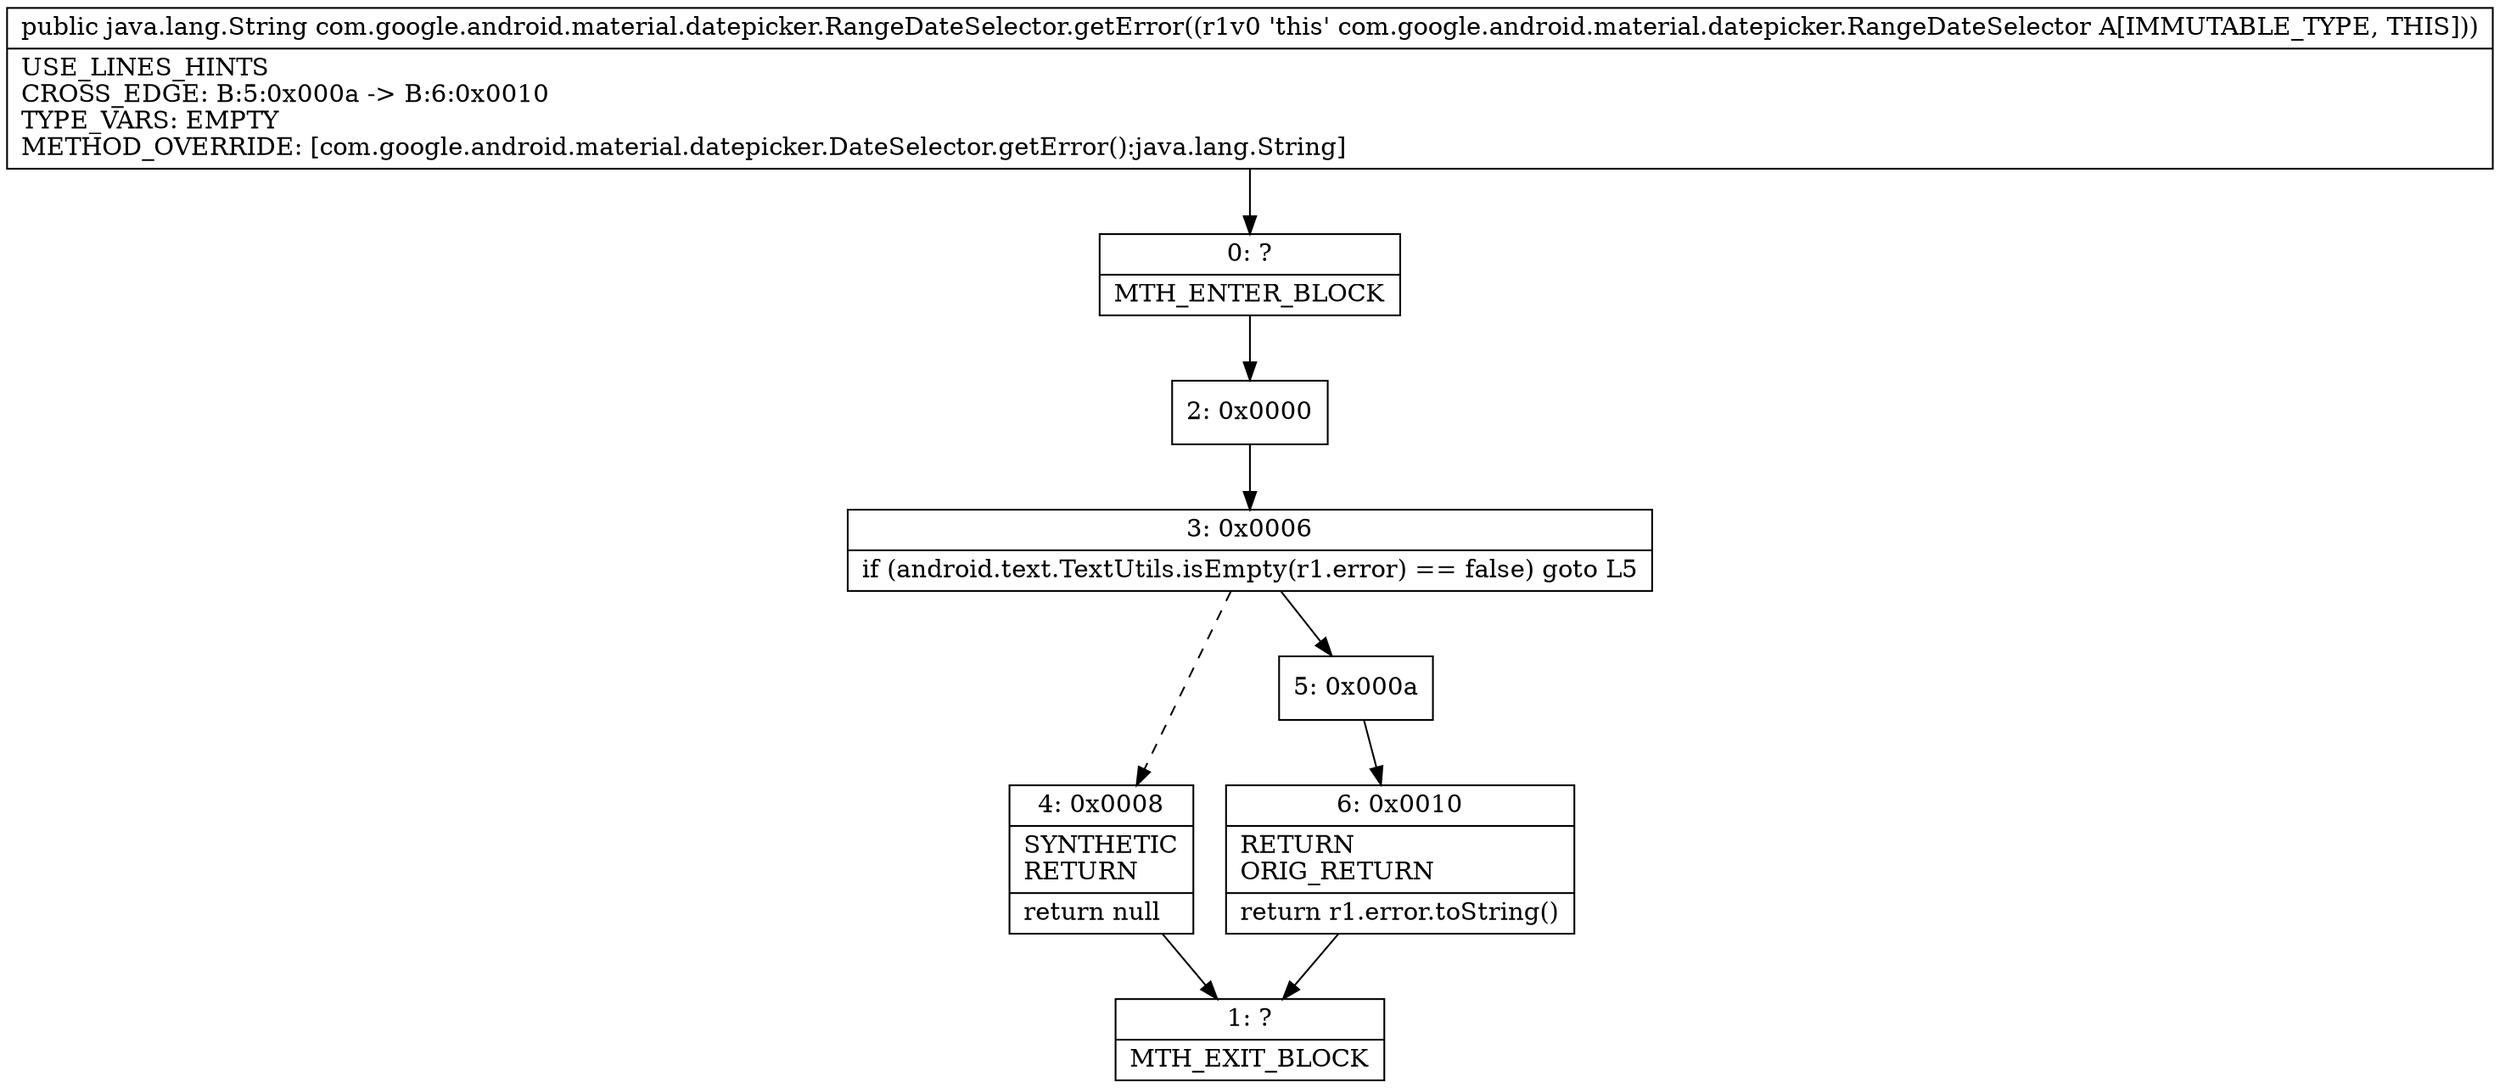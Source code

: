 digraph "CFG forcom.google.android.material.datepicker.RangeDateSelector.getError()Ljava\/lang\/String;" {
Node_0 [shape=record,label="{0\:\ ?|MTH_ENTER_BLOCK\l}"];
Node_2 [shape=record,label="{2\:\ 0x0000}"];
Node_3 [shape=record,label="{3\:\ 0x0006|if (android.text.TextUtils.isEmpty(r1.error) == false) goto L5\l}"];
Node_4 [shape=record,label="{4\:\ 0x0008|SYNTHETIC\lRETURN\l|return null\l}"];
Node_1 [shape=record,label="{1\:\ ?|MTH_EXIT_BLOCK\l}"];
Node_5 [shape=record,label="{5\:\ 0x000a}"];
Node_6 [shape=record,label="{6\:\ 0x0010|RETURN\lORIG_RETURN\l|return r1.error.toString()\l}"];
MethodNode[shape=record,label="{public java.lang.String com.google.android.material.datepicker.RangeDateSelector.getError((r1v0 'this' com.google.android.material.datepicker.RangeDateSelector A[IMMUTABLE_TYPE, THIS]))  | USE_LINES_HINTS\lCROSS_EDGE: B:5:0x000a \-\> B:6:0x0010\lTYPE_VARS: EMPTY\lMETHOD_OVERRIDE: [com.google.android.material.datepicker.DateSelector.getError():java.lang.String]\l}"];
MethodNode -> Node_0;Node_0 -> Node_2;
Node_2 -> Node_3;
Node_3 -> Node_4[style=dashed];
Node_3 -> Node_5;
Node_4 -> Node_1;
Node_5 -> Node_6;
Node_6 -> Node_1;
}

